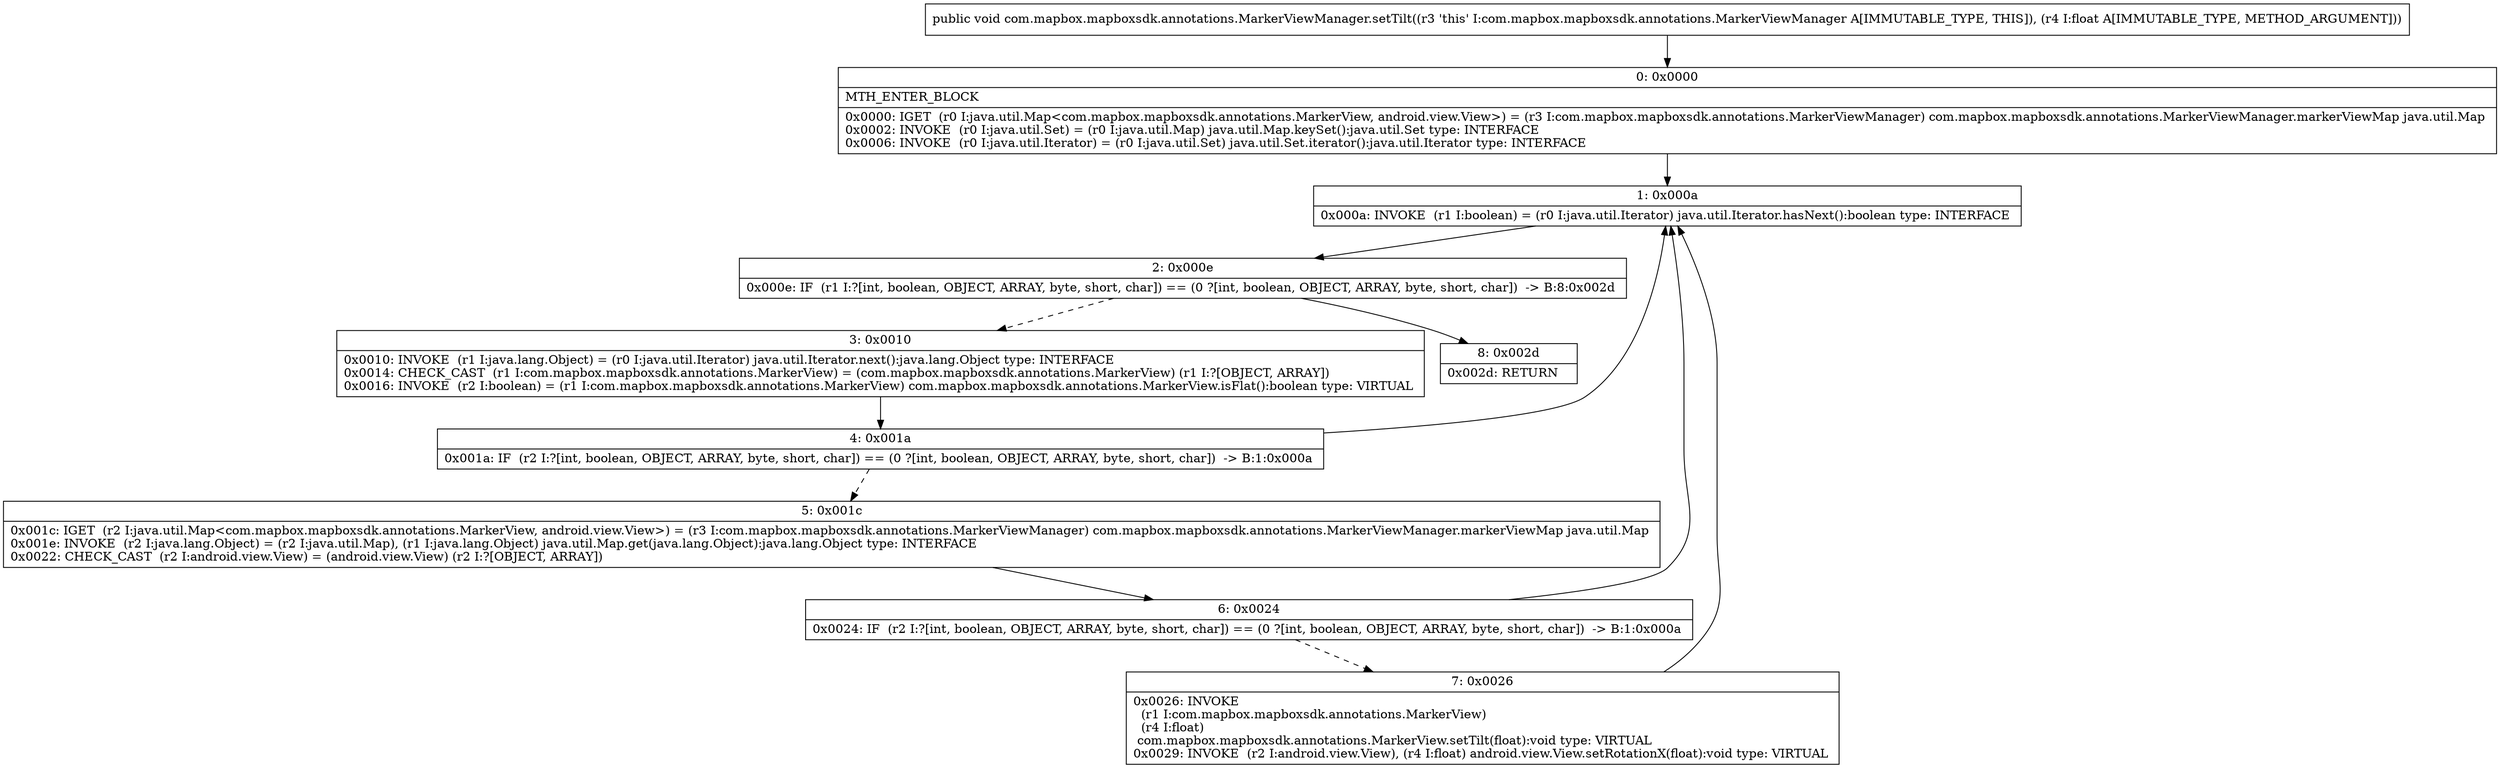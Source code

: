 digraph "CFG forcom.mapbox.mapboxsdk.annotations.MarkerViewManager.setTilt(F)V" {
Node_0 [shape=record,label="{0\:\ 0x0000|MTH_ENTER_BLOCK\l|0x0000: IGET  (r0 I:java.util.Map\<com.mapbox.mapboxsdk.annotations.MarkerView, android.view.View\>) = (r3 I:com.mapbox.mapboxsdk.annotations.MarkerViewManager) com.mapbox.mapboxsdk.annotations.MarkerViewManager.markerViewMap java.util.Map \l0x0002: INVOKE  (r0 I:java.util.Set) = (r0 I:java.util.Map) java.util.Map.keySet():java.util.Set type: INTERFACE \l0x0006: INVOKE  (r0 I:java.util.Iterator) = (r0 I:java.util.Set) java.util.Set.iterator():java.util.Iterator type: INTERFACE \l}"];
Node_1 [shape=record,label="{1\:\ 0x000a|0x000a: INVOKE  (r1 I:boolean) = (r0 I:java.util.Iterator) java.util.Iterator.hasNext():boolean type: INTERFACE \l}"];
Node_2 [shape=record,label="{2\:\ 0x000e|0x000e: IF  (r1 I:?[int, boolean, OBJECT, ARRAY, byte, short, char]) == (0 ?[int, boolean, OBJECT, ARRAY, byte, short, char])  \-\> B:8:0x002d \l}"];
Node_3 [shape=record,label="{3\:\ 0x0010|0x0010: INVOKE  (r1 I:java.lang.Object) = (r0 I:java.util.Iterator) java.util.Iterator.next():java.lang.Object type: INTERFACE \l0x0014: CHECK_CAST  (r1 I:com.mapbox.mapboxsdk.annotations.MarkerView) = (com.mapbox.mapboxsdk.annotations.MarkerView) (r1 I:?[OBJECT, ARRAY]) \l0x0016: INVOKE  (r2 I:boolean) = (r1 I:com.mapbox.mapboxsdk.annotations.MarkerView) com.mapbox.mapboxsdk.annotations.MarkerView.isFlat():boolean type: VIRTUAL \l}"];
Node_4 [shape=record,label="{4\:\ 0x001a|0x001a: IF  (r2 I:?[int, boolean, OBJECT, ARRAY, byte, short, char]) == (0 ?[int, boolean, OBJECT, ARRAY, byte, short, char])  \-\> B:1:0x000a \l}"];
Node_5 [shape=record,label="{5\:\ 0x001c|0x001c: IGET  (r2 I:java.util.Map\<com.mapbox.mapboxsdk.annotations.MarkerView, android.view.View\>) = (r3 I:com.mapbox.mapboxsdk.annotations.MarkerViewManager) com.mapbox.mapboxsdk.annotations.MarkerViewManager.markerViewMap java.util.Map \l0x001e: INVOKE  (r2 I:java.lang.Object) = (r2 I:java.util.Map), (r1 I:java.lang.Object) java.util.Map.get(java.lang.Object):java.lang.Object type: INTERFACE \l0x0022: CHECK_CAST  (r2 I:android.view.View) = (android.view.View) (r2 I:?[OBJECT, ARRAY]) \l}"];
Node_6 [shape=record,label="{6\:\ 0x0024|0x0024: IF  (r2 I:?[int, boolean, OBJECT, ARRAY, byte, short, char]) == (0 ?[int, boolean, OBJECT, ARRAY, byte, short, char])  \-\> B:1:0x000a \l}"];
Node_7 [shape=record,label="{7\:\ 0x0026|0x0026: INVOKE  \l  (r1 I:com.mapbox.mapboxsdk.annotations.MarkerView)\l  (r4 I:float)\l com.mapbox.mapboxsdk.annotations.MarkerView.setTilt(float):void type: VIRTUAL \l0x0029: INVOKE  (r2 I:android.view.View), (r4 I:float) android.view.View.setRotationX(float):void type: VIRTUAL \l}"];
Node_8 [shape=record,label="{8\:\ 0x002d|0x002d: RETURN   \l}"];
MethodNode[shape=record,label="{public void com.mapbox.mapboxsdk.annotations.MarkerViewManager.setTilt((r3 'this' I:com.mapbox.mapboxsdk.annotations.MarkerViewManager A[IMMUTABLE_TYPE, THIS]), (r4 I:float A[IMMUTABLE_TYPE, METHOD_ARGUMENT])) }"];
MethodNode -> Node_0;
Node_0 -> Node_1;
Node_1 -> Node_2;
Node_2 -> Node_3[style=dashed];
Node_2 -> Node_8;
Node_3 -> Node_4;
Node_4 -> Node_1;
Node_4 -> Node_5[style=dashed];
Node_5 -> Node_6;
Node_6 -> Node_1;
Node_6 -> Node_7[style=dashed];
Node_7 -> Node_1;
}

